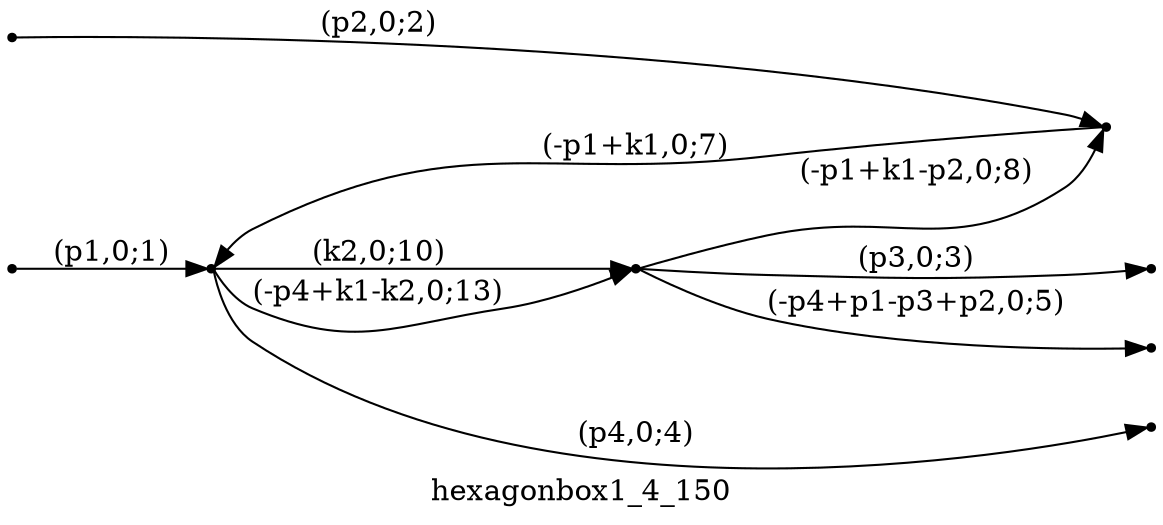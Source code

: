 digraph hexagonbox1_4_150 {
  label="hexagonbox1_4_150";
  rankdir="LR";
  subgraph edges {
    -1 -> 3 [label="(p1,0;1)"];
    -2 -> 1 [label="(p2,0;2)"];
    2 -> -3 [label="(p3,0;3)"];
    3 -> -4 [label="(p4,0;4)"];
    2 -> -5 [label="(-p4+p1-p3+p2,0;5)"];
    1 -> 3 [label="(-p1+k1,0;7)"];
    2 -> 1 [label="(-p1+k1-p2,0;8)"];
    3 -> 2 [label="(k2,0;10)"];
    3 -> 2 [label="(-p4+k1-k2,0;13)"];
  }
  subgraph incoming { rank="source"; -1; -2; }
  subgraph outgoing { rank="sink"; -3; -4; -5; }
-5 [shape=point];
-4 [shape=point];
-3 [shape=point];
-2 [shape=point];
-1 [shape=point];
1 [shape=point];
2 [shape=point];
3 [shape=point];
}

